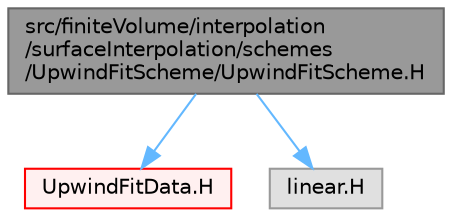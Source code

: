 digraph "src/finiteVolume/interpolation/surfaceInterpolation/schemes/UpwindFitScheme/UpwindFitScheme.H"
{
 // LATEX_PDF_SIZE
  bgcolor="transparent";
  edge [fontname=Helvetica,fontsize=10,labelfontname=Helvetica,labelfontsize=10];
  node [fontname=Helvetica,fontsize=10,shape=box,height=0.2,width=0.4];
  Node1 [id="Node000001",label="src/finiteVolume/interpolation\l/surfaceInterpolation/schemes\l/UpwindFitScheme/UpwindFitScheme.H",height=0.2,width=0.4,color="gray40", fillcolor="grey60", style="filled", fontcolor="black",tooltip=" "];
  Node1 -> Node2 [id="edge1_Node000001_Node000002",color="steelblue1",style="solid",tooltip=" "];
  Node2 [id="Node000002",label="UpwindFitData.H",height=0.2,width=0.4,color="red", fillcolor="#FFF0F0", style="filled",URL="$UpwindFitData_8H.html",tooltip=" "];
  Node1 -> Node344 [id="edge2_Node000001_Node000344",color="steelblue1",style="solid",tooltip=" "];
  Node344 [id="Node000344",label="linear.H",height=0.2,width=0.4,color="grey60", fillcolor="#E0E0E0", style="filled",tooltip=" "];
}
